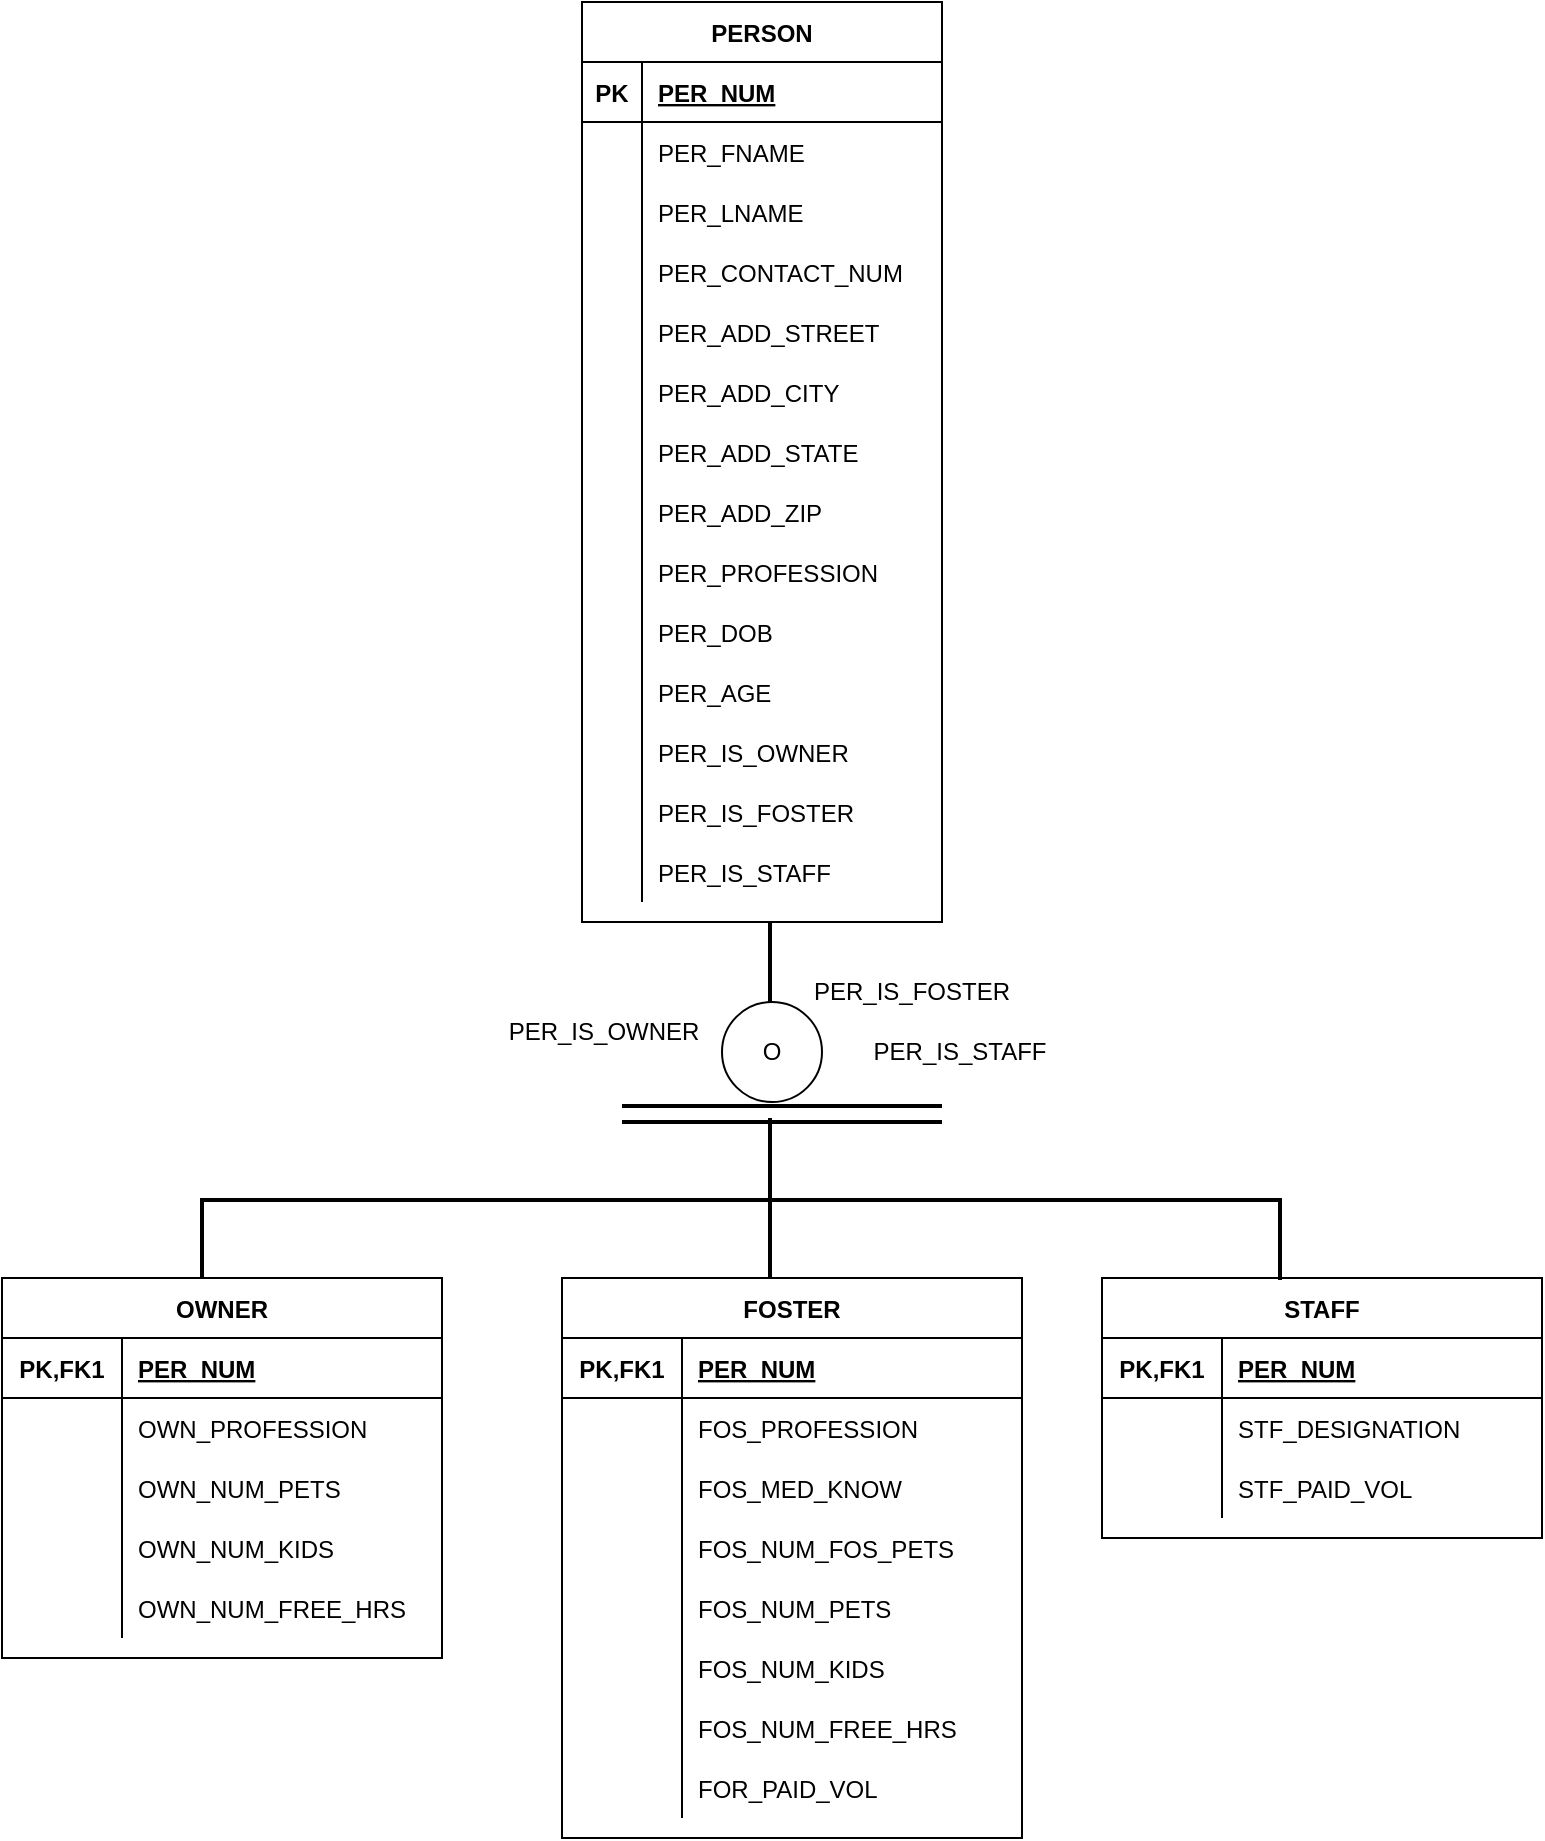 <mxfile version="15.7.3" type="device"><diagram id="R2lEEEUBdFMjLlhIrx00" name="Page-1"><mxGraphModel dx="1018" dy="1058" grid="1" gridSize="10" guides="1" tooltips="1" connect="1" arrows="1" fold="1" page="1" pageScale="1" pageWidth="850" pageHeight="1100" math="0" shadow="0" extFonts="Permanent Marker^https://fonts.googleapis.com/css?family=Permanent+Marker"><root><mxCell id="0"/><mxCell id="1" parent="0"/><mxCell id="e5PJpd-4ph5jhLMMVKxf-147" value="PERSON" style="shape=table;startSize=30;container=1;collapsible=1;childLayout=tableLayout;fixedRows=1;rowLines=0;fontStyle=1;align=center;resizeLast=1;fontColor=default;strokeColor=default;fillColor=default;gradientColor=none;" parent="1" vertex="1"><mxGeometry x="320" y="70" width="180" height="460" as="geometry"><mxRectangle x="1330" y="373" width="80" height="30" as="alternateBounds"/></mxGeometry></mxCell><mxCell id="e5PJpd-4ph5jhLMMVKxf-148" value="" style="shape=partialRectangle;collapsible=0;dropTarget=0;pointerEvents=0;fillColor=none;top=0;left=0;bottom=1;right=0;points=[[0,0.5],[1,0.5]];portConstraint=eastwest;fontColor=default;strokeColor=default;" parent="e5PJpd-4ph5jhLMMVKxf-147" vertex="1"><mxGeometry y="30" width="180" height="30" as="geometry"/></mxCell><mxCell id="e5PJpd-4ph5jhLMMVKxf-149" value="PK" style="shape=partialRectangle;connectable=0;fillColor=none;top=0;left=0;bottom=0;right=0;fontStyle=1;overflow=hidden;fontColor=default;strokeColor=default;" parent="e5PJpd-4ph5jhLMMVKxf-148" vertex="1"><mxGeometry width="30" height="30" as="geometry"><mxRectangle width="30" height="30" as="alternateBounds"/></mxGeometry></mxCell><mxCell id="e5PJpd-4ph5jhLMMVKxf-150" value="PER_NUM" style="shape=partialRectangle;connectable=0;fillColor=none;top=0;left=0;bottom=0;right=0;align=left;spacingLeft=6;fontStyle=5;overflow=hidden;fontColor=default;strokeColor=default;" parent="e5PJpd-4ph5jhLMMVKxf-148" vertex="1"><mxGeometry x="30" width="150" height="30" as="geometry"><mxRectangle width="150" height="30" as="alternateBounds"/></mxGeometry></mxCell><mxCell id="e5PJpd-4ph5jhLMMVKxf-151" value="" style="shape=partialRectangle;collapsible=0;dropTarget=0;pointerEvents=0;fillColor=none;top=0;left=0;bottom=0;right=0;points=[[0,0.5],[1,0.5]];portConstraint=eastwest;fontColor=default;strokeColor=default;" parent="e5PJpd-4ph5jhLMMVKxf-147" vertex="1"><mxGeometry y="60" width="180" height="30" as="geometry"/></mxCell><mxCell id="e5PJpd-4ph5jhLMMVKxf-152" value="" style="shape=partialRectangle;connectable=0;fillColor=none;top=0;left=0;bottom=0;right=0;editable=1;overflow=hidden;fontColor=default;strokeColor=default;" parent="e5PJpd-4ph5jhLMMVKxf-151" vertex="1"><mxGeometry width="30" height="30" as="geometry"><mxRectangle width="30" height="30" as="alternateBounds"/></mxGeometry></mxCell><mxCell id="e5PJpd-4ph5jhLMMVKxf-153" value="PER_FNAME" style="shape=partialRectangle;connectable=0;fillColor=none;top=0;left=0;bottom=0;right=0;align=left;spacingLeft=6;overflow=hidden;fontColor=default;strokeColor=default;" parent="e5PJpd-4ph5jhLMMVKxf-151" vertex="1"><mxGeometry x="30" width="150" height="30" as="geometry"><mxRectangle width="150" height="30" as="alternateBounds"/></mxGeometry></mxCell><mxCell id="e5PJpd-4ph5jhLMMVKxf-154" value="" style="shape=partialRectangle;collapsible=0;dropTarget=0;pointerEvents=0;fillColor=none;top=0;left=0;bottom=0;right=0;points=[[0,0.5],[1,0.5]];portConstraint=eastwest;fontColor=default;strokeColor=default;" parent="e5PJpd-4ph5jhLMMVKxf-147" vertex="1"><mxGeometry y="90" width="180" height="30" as="geometry"/></mxCell><mxCell id="e5PJpd-4ph5jhLMMVKxf-155" value="" style="shape=partialRectangle;connectable=0;fillColor=none;top=0;left=0;bottom=0;right=0;editable=1;overflow=hidden;fontColor=default;strokeColor=default;" parent="e5PJpd-4ph5jhLMMVKxf-154" vertex="1"><mxGeometry width="30" height="30" as="geometry"><mxRectangle width="30" height="30" as="alternateBounds"/></mxGeometry></mxCell><mxCell id="e5PJpd-4ph5jhLMMVKxf-156" value="PER_LNAME" style="shape=partialRectangle;connectable=0;fillColor=none;top=0;left=0;bottom=0;right=0;align=left;spacingLeft=6;overflow=hidden;fontColor=default;strokeColor=default;" parent="e5PJpd-4ph5jhLMMVKxf-154" vertex="1"><mxGeometry x="30" width="150" height="30" as="geometry"><mxRectangle width="150" height="30" as="alternateBounds"/></mxGeometry></mxCell><mxCell id="e5PJpd-4ph5jhLMMVKxf-157" value="" style="shape=partialRectangle;collapsible=0;dropTarget=0;pointerEvents=0;fillColor=none;top=0;left=0;bottom=0;right=0;points=[[0,0.5],[1,0.5]];portConstraint=eastwest;fontColor=default;strokeColor=default;" parent="e5PJpd-4ph5jhLMMVKxf-147" vertex="1"><mxGeometry y="120" width="180" height="30" as="geometry"/></mxCell><mxCell id="e5PJpd-4ph5jhLMMVKxf-158" value="" style="shape=partialRectangle;connectable=0;fillColor=none;top=0;left=0;bottom=0;right=0;editable=1;overflow=hidden;fontColor=default;strokeColor=default;" parent="e5PJpd-4ph5jhLMMVKxf-157" vertex="1"><mxGeometry width="30" height="30" as="geometry"><mxRectangle width="30" height="30" as="alternateBounds"/></mxGeometry></mxCell><mxCell id="e5PJpd-4ph5jhLMMVKxf-159" value="PER_CONTACT_NUM" style="shape=partialRectangle;connectable=0;fillColor=none;top=0;left=0;bottom=0;right=0;align=left;spacingLeft=6;overflow=hidden;fontColor=default;strokeColor=default;" parent="e5PJpd-4ph5jhLMMVKxf-157" vertex="1"><mxGeometry x="30" width="150" height="30" as="geometry"><mxRectangle width="150" height="30" as="alternateBounds"/></mxGeometry></mxCell><mxCell id="e5PJpd-4ph5jhLMMVKxf-160" value="" style="shape=partialRectangle;collapsible=0;dropTarget=0;pointerEvents=0;fillColor=none;top=0;left=0;bottom=0;right=0;points=[[0,0.5],[1,0.5]];portConstraint=eastwest;fontColor=default;strokeColor=default;" parent="e5PJpd-4ph5jhLMMVKxf-147" vertex="1"><mxGeometry y="150" width="180" height="30" as="geometry"/></mxCell><mxCell id="e5PJpd-4ph5jhLMMVKxf-161" value="" style="shape=partialRectangle;connectable=0;fillColor=none;top=0;left=0;bottom=0;right=0;editable=1;overflow=hidden;fontColor=default;strokeColor=default;" parent="e5PJpd-4ph5jhLMMVKxf-160" vertex="1"><mxGeometry width="30" height="30" as="geometry"><mxRectangle width="30" height="30" as="alternateBounds"/></mxGeometry></mxCell><mxCell id="e5PJpd-4ph5jhLMMVKxf-162" value="PER_ADD_STREET" style="shape=partialRectangle;connectable=0;fillColor=none;top=0;left=0;bottom=0;right=0;align=left;spacingLeft=6;overflow=hidden;fontColor=default;strokeColor=default;" parent="e5PJpd-4ph5jhLMMVKxf-160" vertex="1"><mxGeometry x="30" width="150" height="30" as="geometry"><mxRectangle width="150" height="30" as="alternateBounds"/></mxGeometry></mxCell><mxCell id="e5PJpd-4ph5jhLMMVKxf-163" value="" style="shape=partialRectangle;collapsible=0;dropTarget=0;pointerEvents=0;fillColor=none;top=0;left=0;bottom=0;right=0;points=[[0,0.5],[1,0.5]];portConstraint=eastwest;fontColor=default;strokeColor=default;" parent="e5PJpd-4ph5jhLMMVKxf-147" vertex="1"><mxGeometry y="180" width="180" height="30" as="geometry"/></mxCell><mxCell id="e5PJpd-4ph5jhLMMVKxf-164" value="" style="shape=partialRectangle;connectable=0;fillColor=none;top=0;left=0;bottom=0;right=0;editable=1;overflow=hidden;fontColor=default;strokeColor=default;" parent="e5PJpd-4ph5jhLMMVKxf-163" vertex="1"><mxGeometry width="30" height="30" as="geometry"><mxRectangle width="30" height="30" as="alternateBounds"/></mxGeometry></mxCell><mxCell id="e5PJpd-4ph5jhLMMVKxf-165" value="PER_ADD_CITY" style="shape=partialRectangle;connectable=0;fillColor=none;top=0;left=0;bottom=0;right=0;align=left;spacingLeft=6;overflow=hidden;fontColor=default;strokeColor=default;" parent="e5PJpd-4ph5jhLMMVKxf-163" vertex="1"><mxGeometry x="30" width="150" height="30" as="geometry"><mxRectangle width="150" height="30" as="alternateBounds"/></mxGeometry></mxCell><mxCell id="e5PJpd-4ph5jhLMMVKxf-166" value="" style="shape=partialRectangle;collapsible=0;dropTarget=0;pointerEvents=0;fillColor=none;top=0;left=0;bottom=0;right=0;points=[[0,0.5],[1,0.5]];portConstraint=eastwest;fontColor=default;strokeColor=default;" parent="e5PJpd-4ph5jhLMMVKxf-147" vertex="1"><mxGeometry y="210" width="180" height="30" as="geometry"/></mxCell><mxCell id="e5PJpd-4ph5jhLMMVKxf-167" value="" style="shape=partialRectangle;connectable=0;fillColor=none;top=0;left=0;bottom=0;right=0;editable=1;overflow=hidden;fontColor=default;strokeColor=default;" parent="e5PJpd-4ph5jhLMMVKxf-166" vertex="1"><mxGeometry width="30" height="30" as="geometry"><mxRectangle width="30" height="30" as="alternateBounds"/></mxGeometry></mxCell><mxCell id="e5PJpd-4ph5jhLMMVKxf-168" value="PER_ADD_STATE" style="shape=partialRectangle;connectable=0;fillColor=none;top=0;left=0;bottom=0;right=0;align=left;spacingLeft=6;overflow=hidden;fontColor=default;strokeColor=default;" parent="e5PJpd-4ph5jhLMMVKxf-166" vertex="1"><mxGeometry x="30" width="150" height="30" as="geometry"><mxRectangle width="150" height="30" as="alternateBounds"/></mxGeometry></mxCell><mxCell id="e5PJpd-4ph5jhLMMVKxf-169" value="" style="shape=partialRectangle;collapsible=0;dropTarget=0;pointerEvents=0;fillColor=none;top=0;left=0;bottom=0;right=0;points=[[0,0.5],[1,0.5]];portConstraint=eastwest;fontColor=default;strokeColor=default;" parent="e5PJpd-4ph5jhLMMVKxf-147" vertex="1"><mxGeometry y="240" width="180" height="30" as="geometry"/></mxCell><mxCell id="e5PJpd-4ph5jhLMMVKxf-170" value="" style="shape=partialRectangle;connectable=0;fillColor=none;top=0;left=0;bottom=0;right=0;editable=1;overflow=hidden;fontColor=default;strokeColor=default;" parent="e5PJpd-4ph5jhLMMVKxf-169" vertex="1"><mxGeometry width="30" height="30" as="geometry"><mxRectangle width="30" height="30" as="alternateBounds"/></mxGeometry></mxCell><mxCell id="e5PJpd-4ph5jhLMMVKxf-171" value="PER_ADD_ZIP" style="shape=partialRectangle;connectable=0;fillColor=none;top=0;left=0;bottom=0;right=0;align=left;spacingLeft=6;overflow=hidden;fontColor=default;strokeColor=default;" parent="e5PJpd-4ph5jhLMMVKxf-169" vertex="1"><mxGeometry x="30" width="150" height="30" as="geometry"><mxRectangle width="150" height="30" as="alternateBounds"/></mxGeometry></mxCell><mxCell id="e5PJpd-4ph5jhLMMVKxf-172" value="" style="shape=partialRectangle;collapsible=0;dropTarget=0;pointerEvents=0;fillColor=none;top=0;left=0;bottom=0;right=0;points=[[0,0.5],[1,0.5]];portConstraint=eastwest;fontColor=default;strokeColor=default;" parent="e5PJpd-4ph5jhLMMVKxf-147" vertex="1"><mxGeometry y="270" width="180" height="30" as="geometry"/></mxCell><mxCell id="e5PJpd-4ph5jhLMMVKxf-173" value="" style="shape=partialRectangle;connectable=0;fillColor=none;top=0;left=0;bottom=0;right=0;editable=1;overflow=hidden;fontColor=default;strokeColor=default;" parent="e5PJpd-4ph5jhLMMVKxf-172" vertex="1"><mxGeometry width="30" height="30" as="geometry"><mxRectangle width="30" height="30" as="alternateBounds"/></mxGeometry></mxCell><mxCell id="e5PJpd-4ph5jhLMMVKxf-174" value="PER_PROFESSION" style="shape=partialRectangle;connectable=0;fillColor=none;top=0;left=0;bottom=0;right=0;align=left;spacingLeft=6;overflow=hidden;fontColor=default;strokeColor=default;" parent="e5PJpd-4ph5jhLMMVKxf-172" vertex="1"><mxGeometry x="30" width="150" height="30" as="geometry"><mxRectangle width="150" height="30" as="alternateBounds"/></mxGeometry></mxCell><mxCell id="e5PJpd-4ph5jhLMMVKxf-175" value="" style="shape=partialRectangle;collapsible=0;dropTarget=0;pointerEvents=0;fillColor=none;top=0;left=0;bottom=0;right=0;points=[[0,0.5],[1,0.5]];portConstraint=eastwest;" parent="e5PJpd-4ph5jhLMMVKxf-147" vertex="1"><mxGeometry y="300" width="180" height="30" as="geometry"/></mxCell><mxCell id="e5PJpd-4ph5jhLMMVKxf-176" value="" style="shape=partialRectangle;connectable=0;fillColor=none;top=0;left=0;bottom=0;right=0;editable=1;overflow=hidden;" parent="e5PJpd-4ph5jhLMMVKxf-175" vertex="1"><mxGeometry width="30" height="30" as="geometry"><mxRectangle width="30" height="30" as="alternateBounds"/></mxGeometry></mxCell><mxCell id="e5PJpd-4ph5jhLMMVKxf-177" value="PER_DOB" style="shape=partialRectangle;connectable=0;fillColor=none;top=0;left=0;bottom=0;right=0;align=left;spacingLeft=6;overflow=hidden;" parent="e5PJpd-4ph5jhLMMVKxf-175" vertex="1"><mxGeometry x="30" width="150" height="30" as="geometry"><mxRectangle width="150" height="30" as="alternateBounds"/></mxGeometry></mxCell><mxCell id="e5PJpd-4ph5jhLMMVKxf-178" value="" style="shape=partialRectangle;collapsible=0;dropTarget=0;pointerEvents=0;fillColor=none;top=0;left=0;bottom=0;right=0;points=[[0,0.5],[1,0.5]];portConstraint=eastwest;" parent="e5PJpd-4ph5jhLMMVKxf-147" vertex="1"><mxGeometry y="330" width="180" height="30" as="geometry"/></mxCell><mxCell id="e5PJpd-4ph5jhLMMVKxf-179" value="" style="shape=partialRectangle;connectable=0;fillColor=none;top=0;left=0;bottom=0;right=0;editable=1;overflow=hidden;" parent="e5PJpd-4ph5jhLMMVKxf-178" vertex="1"><mxGeometry width="30" height="30" as="geometry"><mxRectangle width="30" height="30" as="alternateBounds"/></mxGeometry></mxCell><mxCell id="e5PJpd-4ph5jhLMMVKxf-180" value="PER_AGE" style="shape=partialRectangle;connectable=0;fillColor=none;top=0;left=0;bottom=0;right=0;align=left;spacingLeft=6;overflow=hidden;" parent="e5PJpd-4ph5jhLMMVKxf-178" vertex="1"><mxGeometry x="30" width="150" height="30" as="geometry"><mxRectangle width="150" height="30" as="alternateBounds"/></mxGeometry></mxCell><mxCell id="e5PJpd-4ph5jhLMMVKxf-236" value="" style="shape=partialRectangle;collapsible=0;dropTarget=0;pointerEvents=0;fillColor=none;top=0;left=0;bottom=0;right=0;points=[[0,0.5],[1,0.5]];portConstraint=eastwest;" parent="e5PJpd-4ph5jhLMMVKxf-147" vertex="1"><mxGeometry y="360" width="180" height="30" as="geometry"/></mxCell><mxCell id="e5PJpd-4ph5jhLMMVKxf-237" value="" style="shape=partialRectangle;connectable=0;fillColor=none;top=0;left=0;bottom=0;right=0;editable=1;overflow=hidden;" parent="e5PJpd-4ph5jhLMMVKxf-236" vertex="1"><mxGeometry width="30" height="30" as="geometry"><mxRectangle width="30" height="30" as="alternateBounds"/></mxGeometry></mxCell><mxCell id="e5PJpd-4ph5jhLMMVKxf-238" value="PER_IS_OWNER" style="shape=partialRectangle;connectable=0;fillColor=none;top=0;left=0;bottom=0;right=0;align=left;spacingLeft=6;overflow=hidden;" parent="e5PJpd-4ph5jhLMMVKxf-236" vertex="1"><mxGeometry x="30" width="150" height="30" as="geometry"><mxRectangle width="150" height="30" as="alternateBounds"/></mxGeometry></mxCell><mxCell id="e5PJpd-4ph5jhLMMVKxf-239" value="" style="shape=partialRectangle;collapsible=0;dropTarget=0;pointerEvents=0;fillColor=none;top=0;left=0;bottom=0;right=0;points=[[0,0.5],[1,0.5]];portConstraint=eastwest;" parent="e5PJpd-4ph5jhLMMVKxf-147" vertex="1"><mxGeometry y="390" width="180" height="30" as="geometry"/></mxCell><mxCell id="e5PJpd-4ph5jhLMMVKxf-240" value="" style="shape=partialRectangle;connectable=0;fillColor=none;top=0;left=0;bottom=0;right=0;editable=1;overflow=hidden;" parent="e5PJpd-4ph5jhLMMVKxf-239" vertex="1"><mxGeometry width="30" height="30" as="geometry"><mxRectangle width="30" height="30" as="alternateBounds"/></mxGeometry></mxCell><mxCell id="e5PJpd-4ph5jhLMMVKxf-241" value="PER_IS_FOSTER" style="shape=partialRectangle;connectable=0;fillColor=none;top=0;left=0;bottom=0;right=0;align=left;spacingLeft=6;overflow=hidden;" parent="e5PJpd-4ph5jhLMMVKxf-239" vertex="1"><mxGeometry x="30" width="150" height="30" as="geometry"><mxRectangle width="150" height="30" as="alternateBounds"/></mxGeometry></mxCell><mxCell id="e5PJpd-4ph5jhLMMVKxf-242" value="" style="shape=partialRectangle;collapsible=0;dropTarget=0;pointerEvents=0;fillColor=none;top=0;left=0;bottom=0;right=0;points=[[0,0.5],[1,0.5]];portConstraint=eastwest;" parent="e5PJpd-4ph5jhLMMVKxf-147" vertex="1"><mxGeometry y="420" width="180" height="30" as="geometry"/></mxCell><mxCell id="e5PJpd-4ph5jhLMMVKxf-243" value="" style="shape=partialRectangle;connectable=0;fillColor=none;top=0;left=0;bottom=0;right=0;editable=1;overflow=hidden;" parent="e5PJpd-4ph5jhLMMVKxf-242" vertex="1"><mxGeometry width="30" height="30" as="geometry"><mxRectangle width="30" height="30" as="alternateBounds"/></mxGeometry></mxCell><mxCell id="e5PJpd-4ph5jhLMMVKxf-244" value="PER_IS_STAFF" style="shape=partialRectangle;connectable=0;fillColor=none;top=0;left=0;bottom=0;right=0;align=left;spacingLeft=6;overflow=hidden;" parent="e5PJpd-4ph5jhLMMVKxf-242" vertex="1"><mxGeometry x="30" width="150" height="30" as="geometry"><mxRectangle width="150" height="30" as="alternateBounds"/></mxGeometry></mxCell><mxCell id="e5PJpd-4ph5jhLMMVKxf-190" value="O" style="ellipse;whiteSpace=wrap;html=1;aspect=fixed;" parent="1" vertex="1"><mxGeometry x="390" y="570" width="50" height="50" as="geometry"/></mxCell><mxCell id="e5PJpd-4ph5jhLMMVKxf-191" value="" style="line;strokeWidth=2;html=1;" parent="1" vertex="1"><mxGeometry x="340" y="617" width="160" height="10" as="geometry"/></mxCell><mxCell id="e5PJpd-4ph5jhLMMVKxf-235" value="" style="line;strokeWidth=2;html=1;" parent="1" vertex="1"><mxGeometry x="340" y="625" width="160" height="10" as="geometry"/></mxCell><mxCell id="e5PJpd-4ph5jhLMMVKxf-245" value="STAFF" style="shape=table;startSize=30;container=1;collapsible=1;childLayout=tableLayout;fixedRows=1;rowLines=0;fontStyle=1;align=center;resizeLast=1;" parent="1" vertex="1"><mxGeometry x="580" y="708" width="220" height="130" as="geometry"/></mxCell><mxCell id="e5PJpd-4ph5jhLMMVKxf-249" value="" style="shape=partialRectangle;collapsible=0;dropTarget=0;pointerEvents=0;fillColor=none;top=0;left=0;bottom=1;right=0;points=[[0,0.5],[1,0.5]];portConstraint=eastwest;" parent="e5PJpd-4ph5jhLMMVKxf-245" vertex="1"><mxGeometry y="30" width="220" height="30" as="geometry"/></mxCell><mxCell id="e5PJpd-4ph5jhLMMVKxf-250" value="PK,FK1" style="shape=partialRectangle;connectable=0;fillColor=none;top=0;left=0;bottom=0;right=0;fontStyle=1;overflow=hidden;" parent="e5PJpd-4ph5jhLMMVKxf-249" vertex="1"><mxGeometry width="60" height="30" as="geometry"><mxRectangle width="60" height="30" as="alternateBounds"/></mxGeometry></mxCell><mxCell id="e5PJpd-4ph5jhLMMVKxf-251" value="PER_NUM" style="shape=partialRectangle;connectable=0;fillColor=none;top=0;left=0;bottom=0;right=0;align=left;spacingLeft=6;fontStyle=5;overflow=hidden;" parent="e5PJpd-4ph5jhLMMVKxf-249" vertex="1"><mxGeometry x="60" width="160" height="30" as="geometry"><mxRectangle width="160" height="30" as="alternateBounds"/></mxGeometry></mxCell><mxCell id="e5PJpd-4ph5jhLMMVKxf-338" value="" style="shape=partialRectangle;collapsible=0;dropTarget=0;pointerEvents=0;fillColor=none;top=0;left=0;bottom=0;right=0;points=[[0,0.5],[1,0.5]];portConstraint=eastwest;" parent="e5PJpd-4ph5jhLMMVKxf-245" vertex="1"><mxGeometry y="60" width="220" height="30" as="geometry"/></mxCell><mxCell id="e5PJpd-4ph5jhLMMVKxf-339" value="" style="shape=partialRectangle;connectable=0;fillColor=none;top=0;left=0;bottom=0;right=0;editable=1;overflow=hidden;" parent="e5PJpd-4ph5jhLMMVKxf-338" vertex="1"><mxGeometry width="60" height="30" as="geometry"><mxRectangle width="60" height="30" as="alternateBounds"/></mxGeometry></mxCell><mxCell id="e5PJpd-4ph5jhLMMVKxf-340" value="STF_DESIGNATION" style="shape=partialRectangle;connectable=0;fillColor=none;top=0;left=0;bottom=0;right=0;align=left;spacingLeft=6;overflow=hidden;" parent="e5PJpd-4ph5jhLMMVKxf-338" vertex="1"><mxGeometry x="60" width="160" height="30" as="geometry"><mxRectangle width="160" height="30" as="alternateBounds"/></mxGeometry></mxCell><mxCell id="e5PJpd-4ph5jhLMMVKxf-252" value="" style="shape=partialRectangle;collapsible=0;dropTarget=0;pointerEvents=0;fillColor=none;top=0;left=0;bottom=0;right=0;points=[[0,0.5],[1,0.5]];portConstraint=eastwest;" parent="e5PJpd-4ph5jhLMMVKxf-245" vertex="1"><mxGeometry y="90" width="220" height="30" as="geometry"/></mxCell><mxCell id="e5PJpd-4ph5jhLMMVKxf-253" value="" style="shape=partialRectangle;connectable=0;fillColor=none;top=0;left=0;bottom=0;right=0;editable=1;overflow=hidden;" parent="e5PJpd-4ph5jhLMMVKxf-252" vertex="1"><mxGeometry width="60" height="30" as="geometry"><mxRectangle width="60" height="30" as="alternateBounds"/></mxGeometry></mxCell><mxCell id="e5PJpd-4ph5jhLMMVKxf-254" value="STF_PAID_VOL" style="shape=partialRectangle;connectable=0;fillColor=none;top=0;left=0;bottom=0;right=0;align=left;spacingLeft=6;overflow=hidden;" parent="e5PJpd-4ph5jhLMMVKxf-252" vertex="1"><mxGeometry x="60" width="160" height="30" as="geometry"><mxRectangle width="160" height="30" as="alternateBounds"/></mxGeometry></mxCell><mxCell id="e5PJpd-4ph5jhLMMVKxf-258" value="FOSTER" style="shape=table;startSize=30;container=1;collapsible=1;childLayout=tableLayout;fixedRows=1;rowLines=0;fontStyle=1;align=center;resizeLast=1;" parent="1" vertex="1"><mxGeometry x="310" y="708" width="230" height="280" as="geometry"/></mxCell><mxCell id="e5PJpd-4ph5jhLMMVKxf-262" value="" style="shape=partialRectangle;collapsible=0;dropTarget=0;pointerEvents=0;fillColor=none;top=0;left=0;bottom=1;right=0;points=[[0,0.5],[1,0.5]];portConstraint=eastwest;" parent="e5PJpd-4ph5jhLMMVKxf-258" vertex="1"><mxGeometry y="30" width="230" height="30" as="geometry"/></mxCell><mxCell id="e5PJpd-4ph5jhLMMVKxf-263" value="PK,FK1" style="shape=partialRectangle;connectable=0;fillColor=none;top=0;left=0;bottom=0;right=0;fontStyle=1;overflow=hidden;" parent="e5PJpd-4ph5jhLMMVKxf-262" vertex="1"><mxGeometry width="60" height="30" as="geometry"><mxRectangle width="60" height="30" as="alternateBounds"/></mxGeometry></mxCell><mxCell id="e5PJpd-4ph5jhLMMVKxf-264" value="PER_NUM" style="shape=partialRectangle;connectable=0;fillColor=none;top=0;left=0;bottom=0;right=0;align=left;spacingLeft=6;fontStyle=5;overflow=hidden;" parent="e5PJpd-4ph5jhLMMVKxf-262" vertex="1"><mxGeometry x="60" width="170" height="30" as="geometry"><mxRectangle width="170" height="30" as="alternateBounds"/></mxGeometry></mxCell><mxCell id="e5PJpd-4ph5jhLMMVKxf-335" value="" style="shape=partialRectangle;collapsible=0;dropTarget=0;pointerEvents=0;fillColor=none;top=0;left=0;bottom=0;right=0;points=[[0,0.5],[1,0.5]];portConstraint=eastwest;" parent="e5PJpd-4ph5jhLMMVKxf-258" vertex="1"><mxGeometry y="60" width="230" height="30" as="geometry"/></mxCell><mxCell id="e5PJpd-4ph5jhLMMVKxf-336" value="" style="shape=partialRectangle;connectable=0;fillColor=none;top=0;left=0;bottom=0;right=0;editable=1;overflow=hidden;" parent="e5PJpd-4ph5jhLMMVKxf-335" vertex="1"><mxGeometry width="60" height="30" as="geometry"><mxRectangle width="60" height="30" as="alternateBounds"/></mxGeometry></mxCell><mxCell id="e5PJpd-4ph5jhLMMVKxf-337" value="FOS_PROFESSION" style="shape=partialRectangle;connectable=0;fillColor=none;top=0;left=0;bottom=0;right=0;align=left;spacingLeft=6;overflow=hidden;" parent="e5PJpd-4ph5jhLMMVKxf-335" vertex="1"><mxGeometry x="60" width="170" height="30" as="geometry"><mxRectangle width="170" height="30" as="alternateBounds"/></mxGeometry></mxCell><mxCell id="e5PJpd-4ph5jhLMMVKxf-286" value="" style="shape=partialRectangle;collapsible=0;dropTarget=0;pointerEvents=0;fillColor=none;top=0;left=0;bottom=0;right=0;points=[[0,0.5],[1,0.5]];portConstraint=eastwest;" parent="e5PJpd-4ph5jhLMMVKxf-258" vertex="1"><mxGeometry y="90" width="230" height="30" as="geometry"/></mxCell><mxCell id="e5PJpd-4ph5jhLMMVKxf-287" value="" style="shape=partialRectangle;connectable=0;fillColor=none;top=0;left=0;bottom=0;right=0;editable=1;overflow=hidden;" parent="e5PJpd-4ph5jhLMMVKxf-286" vertex="1"><mxGeometry width="60" height="30" as="geometry"><mxRectangle width="60" height="30" as="alternateBounds"/></mxGeometry></mxCell><mxCell id="e5PJpd-4ph5jhLMMVKxf-288" value="FOS_MED_KNOW" style="shape=partialRectangle;connectable=0;fillColor=none;top=0;left=0;bottom=0;right=0;align=left;spacingLeft=6;overflow=hidden;" parent="e5PJpd-4ph5jhLMMVKxf-286" vertex="1"><mxGeometry x="60" width="170" height="30" as="geometry"><mxRectangle width="170" height="30" as="alternateBounds"/></mxGeometry></mxCell><mxCell id="e5PJpd-4ph5jhLMMVKxf-268" value="" style="shape=partialRectangle;collapsible=0;dropTarget=0;pointerEvents=0;fillColor=none;top=0;left=0;bottom=0;right=0;points=[[0,0.5],[1,0.5]];portConstraint=eastwest;" parent="e5PJpd-4ph5jhLMMVKxf-258" vertex="1"><mxGeometry y="120" width="230" height="30" as="geometry"/></mxCell><mxCell id="e5PJpd-4ph5jhLMMVKxf-269" value="" style="shape=partialRectangle;connectable=0;fillColor=none;top=0;left=0;bottom=0;right=0;editable=1;overflow=hidden;" parent="e5PJpd-4ph5jhLMMVKxf-268" vertex="1"><mxGeometry width="60" height="30" as="geometry"><mxRectangle width="60" height="30" as="alternateBounds"/></mxGeometry></mxCell><mxCell id="e5PJpd-4ph5jhLMMVKxf-270" value="FOS_NUM_FOS_PETS" style="shape=partialRectangle;connectable=0;fillColor=none;top=0;left=0;bottom=0;right=0;align=left;spacingLeft=6;overflow=hidden;" parent="e5PJpd-4ph5jhLMMVKxf-268" vertex="1"><mxGeometry x="60" width="170" height="30" as="geometry"><mxRectangle width="170" height="30" as="alternateBounds"/></mxGeometry></mxCell><mxCell id="e5PJpd-4ph5jhLMMVKxf-265" value="" style="shape=partialRectangle;collapsible=0;dropTarget=0;pointerEvents=0;fillColor=none;top=0;left=0;bottom=0;right=0;points=[[0,0.5],[1,0.5]];portConstraint=eastwest;" parent="e5PJpd-4ph5jhLMMVKxf-258" vertex="1"><mxGeometry y="150" width="230" height="30" as="geometry"/></mxCell><mxCell id="e5PJpd-4ph5jhLMMVKxf-266" value="" style="shape=partialRectangle;connectable=0;fillColor=none;top=0;left=0;bottom=0;right=0;editable=1;overflow=hidden;" parent="e5PJpd-4ph5jhLMMVKxf-265" vertex="1"><mxGeometry width="60" height="30" as="geometry"><mxRectangle width="60" height="30" as="alternateBounds"/></mxGeometry></mxCell><mxCell id="e5PJpd-4ph5jhLMMVKxf-267" value="FOS_NUM_PETS" style="shape=partialRectangle;connectable=0;fillColor=none;top=0;left=0;bottom=0;right=0;align=left;spacingLeft=6;overflow=hidden;" parent="e5PJpd-4ph5jhLMMVKxf-265" vertex="1"><mxGeometry x="60" width="170" height="30" as="geometry"><mxRectangle width="170" height="30" as="alternateBounds"/></mxGeometry></mxCell><mxCell id="e5PJpd-4ph5jhLMMVKxf-280" value="" style="shape=partialRectangle;collapsible=0;dropTarget=0;pointerEvents=0;fillColor=none;top=0;left=0;bottom=0;right=0;points=[[0,0.5],[1,0.5]];portConstraint=eastwest;" parent="e5PJpd-4ph5jhLMMVKxf-258" vertex="1"><mxGeometry y="180" width="230" height="30" as="geometry"/></mxCell><mxCell id="e5PJpd-4ph5jhLMMVKxf-281" value="" style="shape=partialRectangle;connectable=0;fillColor=none;top=0;left=0;bottom=0;right=0;editable=1;overflow=hidden;" parent="e5PJpd-4ph5jhLMMVKxf-280" vertex="1"><mxGeometry width="60" height="30" as="geometry"><mxRectangle width="60" height="30" as="alternateBounds"/></mxGeometry></mxCell><mxCell id="e5PJpd-4ph5jhLMMVKxf-282" value="FOS_NUM_KIDS" style="shape=partialRectangle;connectable=0;fillColor=none;top=0;left=0;bottom=0;right=0;align=left;spacingLeft=6;overflow=hidden;" parent="e5PJpd-4ph5jhLMMVKxf-280" vertex="1"><mxGeometry x="60" width="170" height="30" as="geometry"><mxRectangle width="170" height="30" as="alternateBounds"/></mxGeometry></mxCell><mxCell id="e5PJpd-4ph5jhLMMVKxf-283" value="" style="shape=partialRectangle;collapsible=0;dropTarget=0;pointerEvents=0;fillColor=none;top=0;left=0;bottom=0;right=0;points=[[0,0.5],[1,0.5]];portConstraint=eastwest;" parent="e5PJpd-4ph5jhLMMVKxf-258" vertex="1"><mxGeometry y="210" width="230" height="30" as="geometry"/></mxCell><mxCell id="e5PJpd-4ph5jhLMMVKxf-284" value="" style="shape=partialRectangle;connectable=0;fillColor=none;top=0;left=0;bottom=0;right=0;editable=1;overflow=hidden;" parent="e5PJpd-4ph5jhLMMVKxf-283" vertex="1"><mxGeometry width="60" height="30" as="geometry"><mxRectangle width="60" height="30" as="alternateBounds"/></mxGeometry></mxCell><mxCell id="e5PJpd-4ph5jhLMMVKxf-285" value="FOS_NUM_FREE_HRS" style="shape=partialRectangle;connectable=0;fillColor=none;top=0;left=0;bottom=0;right=0;align=left;spacingLeft=6;overflow=hidden;" parent="e5PJpd-4ph5jhLMMVKxf-283" vertex="1"><mxGeometry x="60" width="170" height="30" as="geometry"><mxRectangle width="170" height="30" as="alternateBounds"/></mxGeometry></mxCell><mxCell id="e5PJpd-4ph5jhLMMVKxf-289" value="" style="shape=partialRectangle;collapsible=0;dropTarget=0;pointerEvents=0;fillColor=none;top=0;left=0;bottom=0;right=0;points=[[0,0.5],[1,0.5]];portConstraint=eastwest;" parent="e5PJpd-4ph5jhLMMVKxf-258" vertex="1"><mxGeometry y="240" width="230" height="30" as="geometry"/></mxCell><mxCell id="e5PJpd-4ph5jhLMMVKxf-290" value="" style="shape=partialRectangle;connectable=0;fillColor=none;top=0;left=0;bottom=0;right=0;editable=1;overflow=hidden;" parent="e5PJpd-4ph5jhLMMVKxf-289" vertex="1"><mxGeometry width="60" height="30" as="geometry"><mxRectangle width="60" height="30" as="alternateBounds"/></mxGeometry></mxCell><mxCell id="e5PJpd-4ph5jhLMMVKxf-291" value="FOR_PAID_VOL" style="shape=partialRectangle;connectable=0;fillColor=none;top=0;left=0;bottom=0;right=0;align=left;spacingLeft=6;overflow=hidden;" parent="e5PJpd-4ph5jhLMMVKxf-289" vertex="1"><mxGeometry x="60" width="170" height="30" as="geometry"><mxRectangle width="170" height="30" as="alternateBounds"/></mxGeometry></mxCell><mxCell id="e5PJpd-4ph5jhLMMVKxf-292" value="OWNER" style="shape=table;startSize=30;container=1;collapsible=1;childLayout=tableLayout;fixedRows=1;rowLines=0;fontStyle=1;align=center;resizeLast=1;" parent="1" vertex="1"><mxGeometry x="30" y="708" width="220" height="190" as="geometry"/></mxCell><mxCell id="e5PJpd-4ph5jhLMMVKxf-296" value="" style="shape=partialRectangle;collapsible=0;dropTarget=0;pointerEvents=0;fillColor=none;top=0;left=0;bottom=1;right=0;points=[[0,0.5],[1,0.5]];portConstraint=eastwest;" parent="e5PJpd-4ph5jhLMMVKxf-292" vertex="1"><mxGeometry y="30" width="220" height="30" as="geometry"/></mxCell><mxCell id="e5PJpd-4ph5jhLMMVKxf-297" value="PK,FK1" style="shape=partialRectangle;connectable=0;fillColor=none;top=0;left=0;bottom=0;right=0;fontStyle=1;overflow=hidden;" parent="e5PJpd-4ph5jhLMMVKxf-296" vertex="1"><mxGeometry width="60" height="30" as="geometry"><mxRectangle width="60" height="30" as="alternateBounds"/></mxGeometry></mxCell><mxCell id="e5PJpd-4ph5jhLMMVKxf-298" value="PER_NUM" style="shape=partialRectangle;connectable=0;fillColor=none;top=0;left=0;bottom=0;right=0;align=left;spacingLeft=6;fontStyle=5;overflow=hidden;" parent="e5PJpd-4ph5jhLMMVKxf-296" vertex="1"><mxGeometry x="60" width="160" height="30" as="geometry"><mxRectangle width="160" height="30" as="alternateBounds"/></mxGeometry></mxCell><mxCell id="e5PJpd-4ph5jhLMMVKxf-332" value="" style="shape=partialRectangle;collapsible=0;dropTarget=0;pointerEvents=0;fillColor=none;top=0;left=0;bottom=0;right=0;points=[[0,0.5],[1,0.5]];portConstraint=eastwest;" parent="e5PJpd-4ph5jhLMMVKxf-292" vertex="1"><mxGeometry y="60" width="220" height="30" as="geometry"/></mxCell><mxCell id="e5PJpd-4ph5jhLMMVKxf-333" value="" style="shape=partialRectangle;connectable=0;fillColor=none;top=0;left=0;bottom=0;right=0;editable=1;overflow=hidden;" parent="e5PJpd-4ph5jhLMMVKxf-332" vertex="1"><mxGeometry width="60" height="30" as="geometry"><mxRectangle width="60" height="30" as="alternateBounds"/></mxGeometry></mxCell><mxCell id="e5PJpd-4ph5jhLMMVKxf-334" value="OWN_PROFESSION" style="shape=partialRectangle;connectable=0;fillColor=none;top=0;left=0;bottom=0;right=0;align=left;spacingLeft=6;overflow=hidden;" parent="e5PJpd-4ph5jhLMMVKxf-332" vertex="1"><mxGeometry x="60" width="160" height="30" as="geometry"><mxRectangle width="160" height="30" as="alternateBounds"/></mxGeometry></mxCell><mxCell id="e5PJpd-4ph5jhLMMVKxf-299" value="" style="shape=partialRectangle;collapsible=0;dropTarget=0;pointerEvents=0;fillColor=none;top=0;left=0;bottom=0;right=0;points=[[0,0.5],[1,0.5]];portConstraint=eastwest;" parent="e5PJpd-4ph5jhLMMVKxf-292" vertex="1"><mxGeometry y="90" width="220" height="30" as="geometry"/></mxCell><mxCell id="e5PJpd-4ph5jhLMMVKxf-300" value="" style="shape=partialRectangle;connectable=0;fillColor=none;top=0;left=0;bottom=0;right=0;editable=1;overflow=hidden;" parent="e5PJpd-4ph5jhLMMVKxf-299" vertex="1"><mxGeometry width="60" height="30" as="geometry"><mxRectangle width="60" height="30" as="alternateBounds"/></mxGeometry></mxCell><mxCell id="e5PJpd-4ph5jhLMMVKxf-301" value="OWN_NUM_PETS" style="shape=partialRectangle;connectable=0;fillColor=none;top=0;left=0;bottom=0;right=0;align=left;spacingLeft=6;overflow=hidden;" parent="e5PJpd-4ph5jhLMMVKxf-299" vertex="1"><mxGeometry x="60" width="160" height="30" as="geometry"><mxRectangle width="160" height="30" as="alternateBounds"/></mxGeometry></mxCell><mxCell id="e5PJpd-4ph5jhLMMVKxf-302" value="" style="shape=partialRectangle;collapsible=0;dropTarget=0;pointerEvents=0;fillColor=none;top=0;left=0;bottom=0;right=0;points=[[0,0.5],[1,0.5]];portConstraint=eastwest;" parent="e5PJpd-4ph5jhLMMVKxf-292" vertex="1"><mxGeometry y="120" width="220" height="30" as="geometry"/></mxCell><mxCell id="e5PJpd-4ph5jhLMMVKxf-303" value="" style="shape=partialRectangle;connectable=0;fillColor=none;top=0;left=0;bottom=0;right=0;editable=1;overflow=hidden;" parent="e5PJpd-4ph5jhLMMVKxf-302" vertex="1"><mxGeometry width="60" height="30" as="geometry"><mxRectangle width="60" height="30" as="alternateBounds"/></mxGeometry></mxCell><mxCell id="e5PJpd-4ph5jhLMMVKxf-304" value="OWN_NUM_KIDS" style="shape=partialRectangle;connectable=0;fillColor=none;top=0;left=0;bottom=0;right=0;align=left;spacingLeft=6;overflow=hidden;" parent="e5PJpd-4ph5jhLMMVKxf-302" vertex="1"><mxGeometry x="60" width="160" height="30" as="geometry"><mxRectangle width="160" height="30" as="alternateBounds"/></mxGeometry></mxCell><mxCell id="e5PJpd-4ph5jhLMMVKxf-305" value="" style="shape=partialRectangle;collapsible=0;dropTarget=0;pointerEvents=0;fillColor=none;top=0;left=0;bottom=0;right=0;points=[[0,0.5],[1,0.5]];portConstraint=eastwest;" parent="e5PJpd-4ph5jhLMMVKxf-292" vertex="1"><mxGeometry y="150" width="220" height="30" as="geometry"/></mxCell><mxCell id="e5PJpd-4ph5jhLMMVKxf-306" value="" style="shape=partialRectangle;connectable=0;fillColor=none;top=0;left=0;bottom=0;right=0;editable=1;overflow=hidden;" parent="e5PJpd-4ph5jhLMMVKxf-305" vertex="1"><mxGeometry width="60" height="30" as="geometry"><mxRectangle width="60" height="30" as="alternateBounds"/></mxGeometry></mxCell><mxCell id="e5PJpd-4ph5jhLMMVKxf-307" value="OWN_NUM_FREE_HRS" style="shape=partialRectangle;connectable=0;fillColor=none;top=0;left=0;bottom=0;right=0;align=left;spacingLeft=6;overflow=hidden;" parent="e5PJpd-4ph5jhLMMVKxf-305" vertex="1"><mxGeometry x="60" width="160" height="30" as="geometry"><mxRectangle width="160" height="30" as="alternateBounds"/></mxGeometry></mxCell><mxCell id="e5PJpd-4ph5jhLMMVKxf-323" value="" style="line;strokeWidth=2;direction=south;html=1;" parent="1" vertex="1"><mxGeometry x="409" y="530" width="10" height="40" as="geometry"/></mxCell><mxCell id="e5PJpd-4ph5jhLMMVKxf-324" value="" style="line;strokeWidth=2;direction=south;html=1;" parent="1" vertex="1"><mxGeometry x="409" y="628" width="10" height="40" as="geometry"/></mxCell><mxCell id="e5PJpd-4ph5jhLMMVKxf-325" value="" style="line;strokeWidth=2;html=1;" parent="1" vertex="1"><mxGeometry x="130" y="664" width="540" height="10" as="geometry"/></mxCell><mxCell id="e5PJpd-4ph5jhLMMVKxf-326" value="" style="line;strokeWidth=2;direction=south;html=1;" parent="1" vertex="1"><mxGeometry x="409" y="668" width="10" height="40" as="geometry"/></mxCell><mxCell id="e5PJpd-4ph5jhLMMVKxf-327" value="" style="line;strokeWidth=2;direction=south;html=1;" parent="1" vertex="1"><mxGeometry x="664" y="669" width="10" height="40" as="geometry"/></mxCell><mxCell id="e5PJpd-4ph5jhLMMVKxf-328" value="" style="line;strokeWidth=2;direction=south;html=1;" parent="1" vertex="1"><mxGeometry x="125" y="668" width="10" height="40" as="geometry"/></mxCell><mxCell id="e5PJpd-4ph5jhLMMVKxf-341" value="PER_IS_OWNER" style="text;html=1;strokeColor=none;fillColor=none;align=center;verticalAlign=middle;whiteSpace=wrap;rounded=0;" parent="1" vertex="1"><mxGeometry x="301" y="570" width="60" height="30" as="geometry"/></mxCell><mxCell id="e5PJpd-4ph5jhLMMVKxf-342" value="PER_IS_FOSTER" style="text;html=1;strokeColor=none;fillColor=none;align=center;verticalAlign=middle;whiteSpace=wrap;rounded=0;" parent="1" vertex="1"><mxGeometry x="455" y="550" width="60" height="30" as="geometry"/></mxCell><mxCell id="e5PJpd-4ph5jhLMMVKxf-343" value="PER_IS_STAFF" style="text;html=1;strokeColor=none;fillColor=none;align=center;verticalAlign=middle;whiteSpace=wrap;rounded=0;" parent="1" vertex="1"><mxGeometry x="479" y="580" width="60" height="30" as="geometry"/></mxCell></root></mxGraphModel></diagram></mxfile>